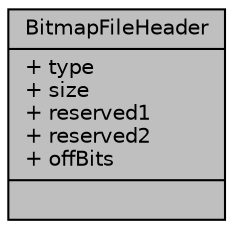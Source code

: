 digraph "BitmapFileHeader"
{
  edge [fontname="Helvetica",fontsize="10",labelfontname="Helvetica",labelfontsize="10"];
  node [fontname="Helvetica",fontsize="10",shape=record];
  Node1 [label="{BitmapFileHeader\n|+ type\l+ size\l+ reserved1\l+ reserved2\l+ offBits\l|}",height=0.2,width=0.4,color="black", fillcolor="grey75", style="filled", fontcolor="black"];
}
